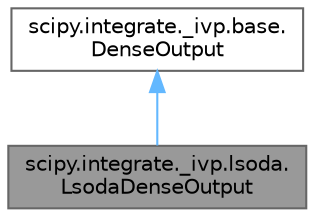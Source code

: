 digraph "scipy.integrate._ivp.lsoda.LsodaDenseOutput"
{
 // LATEX_PDF_SIZE
  bgcolor="transparent";
  edge [fontname=Helvetica,fontsize=10,labelfontname=Helvetica,labelfontsize=10];
  node [fontname=Helvetica,fontsize=10,shape=box,height=0.2,width=0.4];
  Node1 [id="Node000001",label="scipy.integrate._ivp.lsoda.\lLsodaDenseOutput",height=0.2,width=0.4,color="gray40", fillcolor="grey60", style="filled", fontcolor="black",tooltip=" "];
  Node2 -> Node1 [id="edge2_Node000001_Node000002",dir="back",color="steelblue1",style="solid",tooltip=" "];
  Node2 [id="Node000002",label="scipy.integrate._ivp.base.\lDenseOutput",height=0.2,width=0.4,color="gray40", fillcolor="white", style="filled",URL="$db/d81/classscipy_1_1integrate_1_1__ivp_1_1base_1_1DenseOutput.html",tooltip=" "];
}
